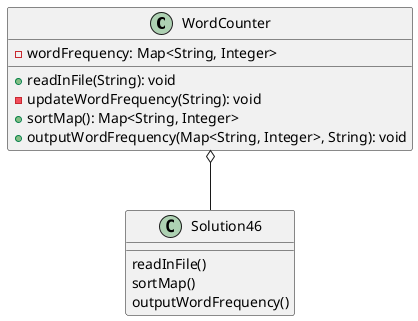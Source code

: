 /*
 *  UCF COP3330 Fall 2021 Assignment 4 Solutions
 *  Copyright 2021 first_name last_name
 */

@startuml
'https://plantuml.com/class-diagram

WordCounter o-- Solution46

class Solution46 {
    'Create WordCounter object and call methods

    readInFile()
    sortMap()
    outputWordFrequency()
}

class WordCounter {
    - wordFrequency: Map<String, Integer>

    + readInFile(String): void
    - updateWordFrequency(String): void
    + sortMap(): Map<String, Integer>
    + outputWordFrequency(Map<String, Integer>, String): void
}

@enduml